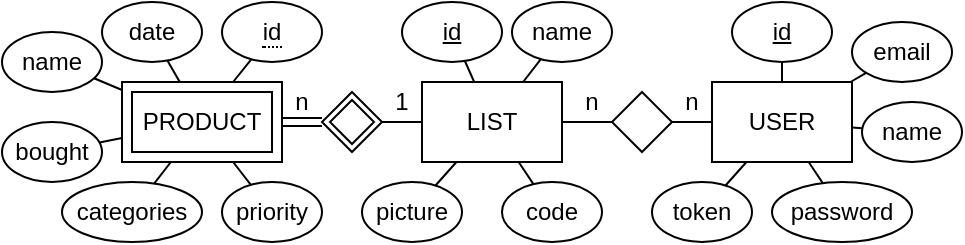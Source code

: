 <mxfile version="20.7.4" type="device"><diagram id="ujF2ZqnD5QsQDYgdIXTr" name="Page-1"><mxGraphModel dx="724" dy="428" grid="1" gridSize="10" guides="1" tooltips="1" connect="1" arrows="1" fold="1" page="1" pageScale="1" pageWidth="850" pageHeight="1100" math="0" shadow="0"><root><mxCell id="0"/><mxCell id="1" parent="0"/><mxCell id="fTAMqSnH8SrUOCpPSg_s-4" value="USER" style="rounded=0;whiteSpace=wrap;html=1;" parent="1" vertex="1"><mxGeometry x="475" y="280" width="70" height="40" as="geometry"/></mxCell><mxCell id="fTAMqSnH8SrUOCpPSg_s-5" value="LIST" style="rounded=0;whiteSpace=wrap;html=1;" parent="1" vertex="1"><mxGeometry x="330" y="280" width="70" height="40" as="geometry"/></mxCell><mxCell id="fTAMqSnH8SrUOCpPSg_s-7" value="&lt;u&gt;id&lt;/u&gt;" style="ellipse;whiteSpace=wrap;html=1;" parent="1" vertex="1"><mxGeometry x="485" y="240" width="50" height="30" as="geometry"/></mxCell><mxCell id="fTAMqSnH8SrUOCpPSg_s-8" value="&lt;span&gt;name&lt;/span&gt;" style="ellipse;whiteSpace=wrap;html=1;fontStyle=0" parent="1" vertex="1"><mxGeometry x="550" y="290" width="50" height="30" as="geometry"/></mxCell><mxCell id="fTAMqSnH8SrUOCpPSg_s-9" value="&lt;span&gt;email&lt;/span&gt;" style="ellipse;whiteSpace=wrap;html=1;fontStyle=0" parent="1" vertex="1"><mxGeometry x="545" y="250" width="50" height="30" as="geometry"/></mxCell><mxCell id="fTAMqSnH8SrUOCpPSg_s-10" value="&lt;span&gt;password&lt;/span&gt;" style="ellipse;whiteSpace=wrap;html=1;fontStyle=0" parent="1" vertex="1"><mxGeometry x="505" y="330" width="70" height="30" as="geometry"/></mxCell><mxCell id="fTAMqSnH8SrUOCpPSg_s-12" value="&lt;span&gt;token&lt;/span&gt;" style="ellipse;whiteSpace=wrap;html=1;fontStyle=0" parent="1" vertex="1"><mxGeometry x="445" y="330" width="50" height="30" as="geometry"/></mxCell><mxCell id="fTAMqSnH8SrUOCpPSg_s-13" value="" style="endArrow=none;html=1;rounded=0;" parent="1" source="fTAMqSnH8SrUOCpPSg_s-4" target="fTAMqSnH8SrUOCpPSg_s-7" edge="1"><mxGeometry width="50" height="50" relative="1" as="geometry"><mxPoint x="365" y="450" as="sourcePoint"/><mxPoint x="415" y="400" as="targetPoint"/></mxGeometry></mxCell><mxCell id="fTAMqSnH8SrUOCpPSg_s-14" value="" style="endArrow=none;html=1;rounded=0;" parent="1" source="fTAMqSnH8SrUOCpPSg_s-4" target="fTAMqSnH8SrUOCpPSg_s-9" edge="1"><mxGeometry width="50" height="50" relative="1" as="geometry"><mxPoint x="522.352" y="290" as="sourcePoint"/><mxPoint x="528.235" y="239.963" as="targetPoint"/></mxGeometry></mxCell><mxCell id="fTAMqSnH8SrUOCpPSg_s-15" value="" style="endArrow=none;html=1;rounded=0;" parent="1" source="fTAMqSnH8SrUOCpPSg_s-4" target="fTAMqSnH8SrUOCpPSg_s-8" edge="1"><mxGeometry width="50" height="50" relative="1" as="geometry"><mxPoint x="545.424" y="290" as="sourcePoint"/><mxPoint x="574.786" y="266.902" as="targetPoint"/></mxGeometry></mxCell><mxCell id="fTAMqSnH8SrUOCpPSg_s-16" value="" style="endArrow=none;html=1;rounded=0;" parent="1" source="fTAMqSnH8SrUOCpPSg_s-4" target="fTAMqSnH8SrUOCpPSg_s-10" edge="1"><mxGeometry width="50" height="50" relative="1" as="geometry"><mxPoint x="555" y="304.133" as="sourcePoint"/><mxPoint x="585.885" y="298.955" as="targetPoint"/></mxGeometry></mxCell><mxCell id="fTAMqSnH8SrUOCpPSg_s-17" value="" style="endArrow=none;html=1;rounded=0;" parent="1" source="fTAMqSnH8SrUOCpPSg_s-4" target="fTAMqSnH8SrUOCpPSg_s-12" edge="1"><mxGeometry width="50" height="50" relative="1" as="geometry"><mxPoint x="555" y="318.786" as="sourcePoint"/><mxPoint x="589.695" y="327.496" as="targetPoint"/></mxGeometry></mxCell><mxCell id="fTAMqSnH8SrUOCpPSg_s-19" value="" style="rhombus;whiteSpace=wrap;html=1;" parent="1" vertex="1"><mxGeometry x="425" y="285" width="30" height="30" as="geometry"/></mxCell><mxCell id="fTAMqSnH8SrUOCpPSg_s-20" value="" style="endArrow=none;html=1;rounded=0;" parent="1" source="fTAMqSnH8SrUOCpPSg_s-19" target="fTAMqSnH8SrUOCpPSg_s-4" edge="1"><mxGeometry width="50" height="50" relative="1" as="geometry"><mxPoint x="400" y="360" as="sourcePoint"/><mxPoint x="450" y="310" as="targetPoint"/></mxGeometry></mxCell><mxCell id="fTAMqSnH8SrUOCpPSg_s-21" value="" style="endArrow=none;html=1;rounded=0;" parent="1" source="fTAMqSnH8SrUOCpPSg_s-5" target="fTAMqSnH8SrUOCpPSg_s-19" edge="1"><mxGeometry width="50" height="50" relative="1" as="geometry"><mxPoint x="464.318" y="314.318" as="sourcePoint"/><mxPoint x="520" y="311.667" as="targetPoint"/></mxGeometry></mxCell><mxCell id="fTAMqSnH8SrUOCpPSg_s-22" value="n" style="text;html=1;strokeColor=none;fillColor=none;align=center;verticalAlign=middle;whiteSpace=wrap;rounded=0;" parent="1" vertex="1"><mxGeometry x="455" y="280" width="20" height="20" as="geometry"/></mxCell><mxCell id="fTAMqSnH8SrUOCpPSg_s-23" value="n" style="text;html=1;strokeColor=none;fillColor=none;align=center;verticalAlign=middle;whiteSpace=wrap;rounded=0;" parent="1" vertex="1"><mxGeometry x="405" y="280" width="20" height="20" as="geometry"/></mxCell><mxCell id="fTAMqSnH8SrUOCpPSg_s-24" value="&lt;u&gt;id&lt;/u&gt;" style="ellipse;whiteSpace=wrap;html=1;" parent="1" vertex="1"><mxGeometry x="320" y="240" width="50" height="30" as="geometry"/></mxCell><mxCell id="fTAMqSnH8SrUOCpPSg_s-25" value="&lt;span&gt;name&lt;/span&gt;" style="ellipse;whiteSpace=wrap;html=1;fontStyle=0" parent="1" vertex="1"><mxGeometry x="375" y="240" width="50" height="30" as="geometry"/></mxCell><mxCell id="fTAMqSnH8SrUOCpPSg_s-26" value="" style="endArrow=none;html=1;rounded=0;" parent="1" source="fTAMqSnH8SrUOCpPSg_s-5" target="fTAMqSnH8SrUOCpPSg_s-25" edge="1"><mxGeometry width="50" height="50" relative="1" as="geometry"><mxPoint x="577.365" y="290" as="sourcePoint"/><mxPoint x="583.281" y="239.965" as="targetPoint"/></mxGeometry></mxCell><mxCell id="fTAMqSnH8SrUOCpPSg_s-27" value="" style="endArrow=none;html=1;rounded=0;" parent="1" source="fTAMqSnH8SrUOCpPSg_s-5" target="fTAMqSnH8SrUOCpPSg_s-24" edge="1"><mxGeometry width="50" height="50" relative="1" as="geometry"><mxPoint x="389.669" y="290" as="sourcePoint"/><mxPoint x="419.937" y="248.731" as="targetPoint"/></mxGeometry></mxCell><mxCell id="fTAMqSnH8SrUOCpPSg_s-29" value="" style="endArrow=none;html=1;rounded=0;" parent="1" source="fTAMqSnH8SrUOCpPSg_s-30" target="fTAMqSnH8SrUOCpPSg_s-5" edge="1"><mxGeometry width="50" height="50" relative="1" as="geometry"><mxPoint x="260" y="300" as="sourcePoint"/><mxPoint x="435" y="310" as="targetPoint"/></mxGeometry></mxCell><mxCell id="fTAMqSnH8SrUOCpPSg_s-30" value="" style="shape=rhombus;double=1;perimeter=rhombusPerimeter;whiteSpace=wrap;html=1;align=center;" parent="1" vertex="1"><mxGeometry x="280" y="285" width="30" height="30" as="geometry"/></mxCell><mxCell id="fTAMqSnH8SrUOCpPSg_s-31" value="" style="endArrow=none;html=1;rounded=0;shape=link;" parent="1" source="fTAMqSnH8SrUOCpPSg_s-32" target="fTAMqSnH8SrUOCpPSg_s-30" edge="1"><mxGeometry width="50" height="50" relative="1" as="geometry"><mxPoint x="240" y="300" as="sourcePoint"/><mxPoint x="420" y="310" as="targetPoint"/></mxGeometry></mxCell><mxCell id="fTAMqSnH8SrUOCpPSg_s-32" value="PRODUCT" style="shape=ext;margin=3;double=1;whiteSpace=wrap;html=1;align=center;" parent="1" vertex="1"><mxGeometry x="180" y="280" width="80" height="40" as="geometry"/></mxCell><mxCell id="fTAMqSnH8SrUOCpPSg_s-33" value="1" style="text;html=1;strokeColor=none;fillColor=none;align=center;verticalAlign=middle;whiteSpace=wrap;rounded=0;" parent="1" vertex="1"><mxGeometry x="310" y="280" width="20" height="20" as="geometry"/></mxCell><mxCell id="fTAMqSnH8SrUOCpPSg_s-34" value="n" style="text;html=1;strokeColor=none;fillColor=none;align=center;verticalAlign=middle;whiteSpace=wrap;rounded=0;" parent="1" vertex="1"><mxGeometry x="260" y="280" width="20" height="20" as="geometry"/></mxCell><mxCell id="fTAMqSnH8SrUOCpPSg_s-35" value="&lt;span style=&quot;border-bottom: 1px dotted&quot;&gt;id&lt;/span&gt;" style="ellipse;whiteSpace=wrap;html=1;align=center;" parent="1" vertex="1"><mxGeometry x="230" y="240" width="50" height="30" as="geometry"/></mxCell><mxCell id="fTAMqSnH8SrUOCpPSg_s-36" value="" style="endArrow=none;html=1;rounded=0;" parent="1" source="fTAMqSnH8SrUOCpPSg_s-35" target="fTAMqSnH8SrUOCpPSg_s-32" edge="1"><mxGeometry width="50" height="50" relative="1" as="geometry"><mxPoint x="396.152" y="290" as="sourcePoint"/><mxPoint x="391.499" y="279.484" as="targetPoint"/></mxGeometry></mxCell><mxCell id="fTAMqSnH8SrUOCpPSg_s-37" value="&lt;span&gt;name&lt;/span&gt;" style="ellipse;whiteSpace=wrap;html=1;fontStyle=0" parent="1" vertex="1"><mxGeometry x="120" y="255" width="50" height="30" as="geometry"/></mxCell><mxCell id="fTAMqSnH8SrUOCpPSg_s-38" value="&lt;span&gt;categories&lt;/span&gt;" style="ellipse;whiteSpace=wrap;html=1;fontStyle=0" parent="1" vertex="1"><mxGeometry x="150" y="330" width="70" height="30" as="geometry"/></mxCell><mxCell id="fTAMqSnH8SrUOCpPSg_s-39" value="&lt;span&gt;priority&lt;/span&gt;" style="ellipse;whiteSpace=wrap;html=1;fontStyle=0" parent="1" vertex="1"><mxGeometry x="230" y="330" width="50" height="30" as="geometry"/></mxCell><mxCell id="fTAMqSnH8SrUOCpPSg_s-40" value="&lt;span&gt;bought&lt;/span&gt;" style="ellipse;whiteSpace=wrap;html=1;fontStyle=0" parent="1" vertex="1"><mxGeometry x="120" y="300" width="50" height="30" as="geometry"/></mxCell><mxCell id="fTAMqSnH8SrUOCpPSg_s-41" value="" style="endArrow=none;html=1;rounded=0;" parent="1" source="fTAMqSnH8SrUOCpPSg_s-32" target="fTAMqSnH8SrUOCpPSg_s-40" edge="1"><mxGeometry width="50" height="50" relative="1" as="geometry"><mxPoint x="156.365" y="282.789" as="sourcePoint"/><mxPoint x="190" y="295.263" as="targetPoint"/></mxGeometry></mxCell><mxCell id="fTAMqSnH8SrUOCpPSg_s-42" value="" style="endArrow=none;html=1;rounded=0;" parent="1" source="fTAMqSnH8SrUOCpPSg_s-37" target="fTAMqSnH8SrUOCpPSg_s-32" edge="1"><mxGeometry width="50" height="50" relative="1" as="geometry"><mxPoint x="196.745" y="330" as="sourcePoint"/><mxPoint x="172.745" y="344.434" as="targetPoint"/></mxGeometry></mxCell><mxCell id="fTAMqSnH8SrUOCpPSg_s-43" value="" style="endArrow=none;html=1;rounded=0;" parent="1" source="fTAMqSnH8SrUOCpPSg_s-32" target="fTAMqSnH8SrUOCpPSg_s-38" edge="1"><mxGeometry width="50" height="50" relative="1" as="geometry"><mxPoint x="175.384" y="238.645" as="sourcePoint"/><mxPoint x="214.706" y="290" as="targetPoint"/></mxGeometry></mxCell><mxCell id="fTAMqSnH8SrUOCpPSg_s-44" value="" style="endArrow=none;html=1;rounded=0;" parent="1" source="fTAMqSnH8SrUOCpPSg_s-32" target="fTAMqSnH8SrUOCpPSg_s-39" edge="1"><mxGeometry width="50" height="50" relative="1" as="geometry"><mxPoint x="229.119" y="290" as="sourcePoint"/><mxPoint x="225.597" y="209.998" as="targetPoint"/></mxGeometry></mxCell><mxCell id="eb3yaiGO6mzHf1fJHfYc-1" value="&lt;span&gt;picture&lt;/span&gt;" style="ellipse;whiteSpace=wrap;html=1;fontStyle=0" parent="1" vertex="1"><mxGeometry x="300" y="330" width="50" height="30" as="geometry"/></mxCell><mxCell id="eb3yaiGO6mzHf1fJHfYc-2" value="" style="endArrow=none;html=1;rounded=0;" parent="1" source="fTAMqSnH8SrUOCpPSg_s-5" target="eb3yaiGO6mzHf1fJHfYc-1" edge="1"><mxGeometry width="50" height="50" relative="1" as="geometry"><mxPoint x="392.723" y="290" as="sourcePoint"/><mxPoint x="403.167" y="278.213" as="targetPoint"/></mxGeometry></mxCell><mxCell id="zHtWU7qtTAnZ4qLPBP-q-1" value="date" style="ellipse;whiteSpace=wrap;html=1;fontStyle=0" parent="1" vertex="1"><mxGeometry x="170" y="240" width="50" height="30" as="geometry"/></mxCell><mxCell id="zHtWU7qtTAnZ4qLPBP-q-2" value="" style="endArrow=none;html=1;rounded=0;" parent="1" source="zHtWU7qtTAnZ4qLPBP-q-1" target="fTAMqSnH8SrUOCpPSg_s-32" edge="1"><mxGeometry width="50" height="50" relative="1" as="geometry"><mxPoint x="175.906" y="288.225" as="sourcePoint"/><mxPoint x="190" y="294" as="targetPoint"/></mxGeometry></mxCell><mxCell id="4wnMUVIobjhbI70fY4PZ-1" value="code" style="ellipse;whiteSpace=wrap;html=1;fontStyle=0" vertex="1" parent="1"><mxGeometry x="370" y="330" width="50" height="30" as="geometry"/></mxCell><mxCell id="4wnMUVIobjhbI70fY4PZ-2" value="" style="endArrow=none;html=1;rounded=0;" edge="1" parent="1" source="fTAMqSnH8SrUOCpPSg_s-5" target="4wnMUVIobjhbI70fY4PZ-1"><mxGeometry width="50" height="50" relative="1" as="geometry"><mxPoint x="357.251" y="330" as="sourcePoint"/><mxPoint x="346.8" y="341.776" as="targetPoint"/></mxGeometry></mxCell></root></mxGraphModel></diagram></mxfile>